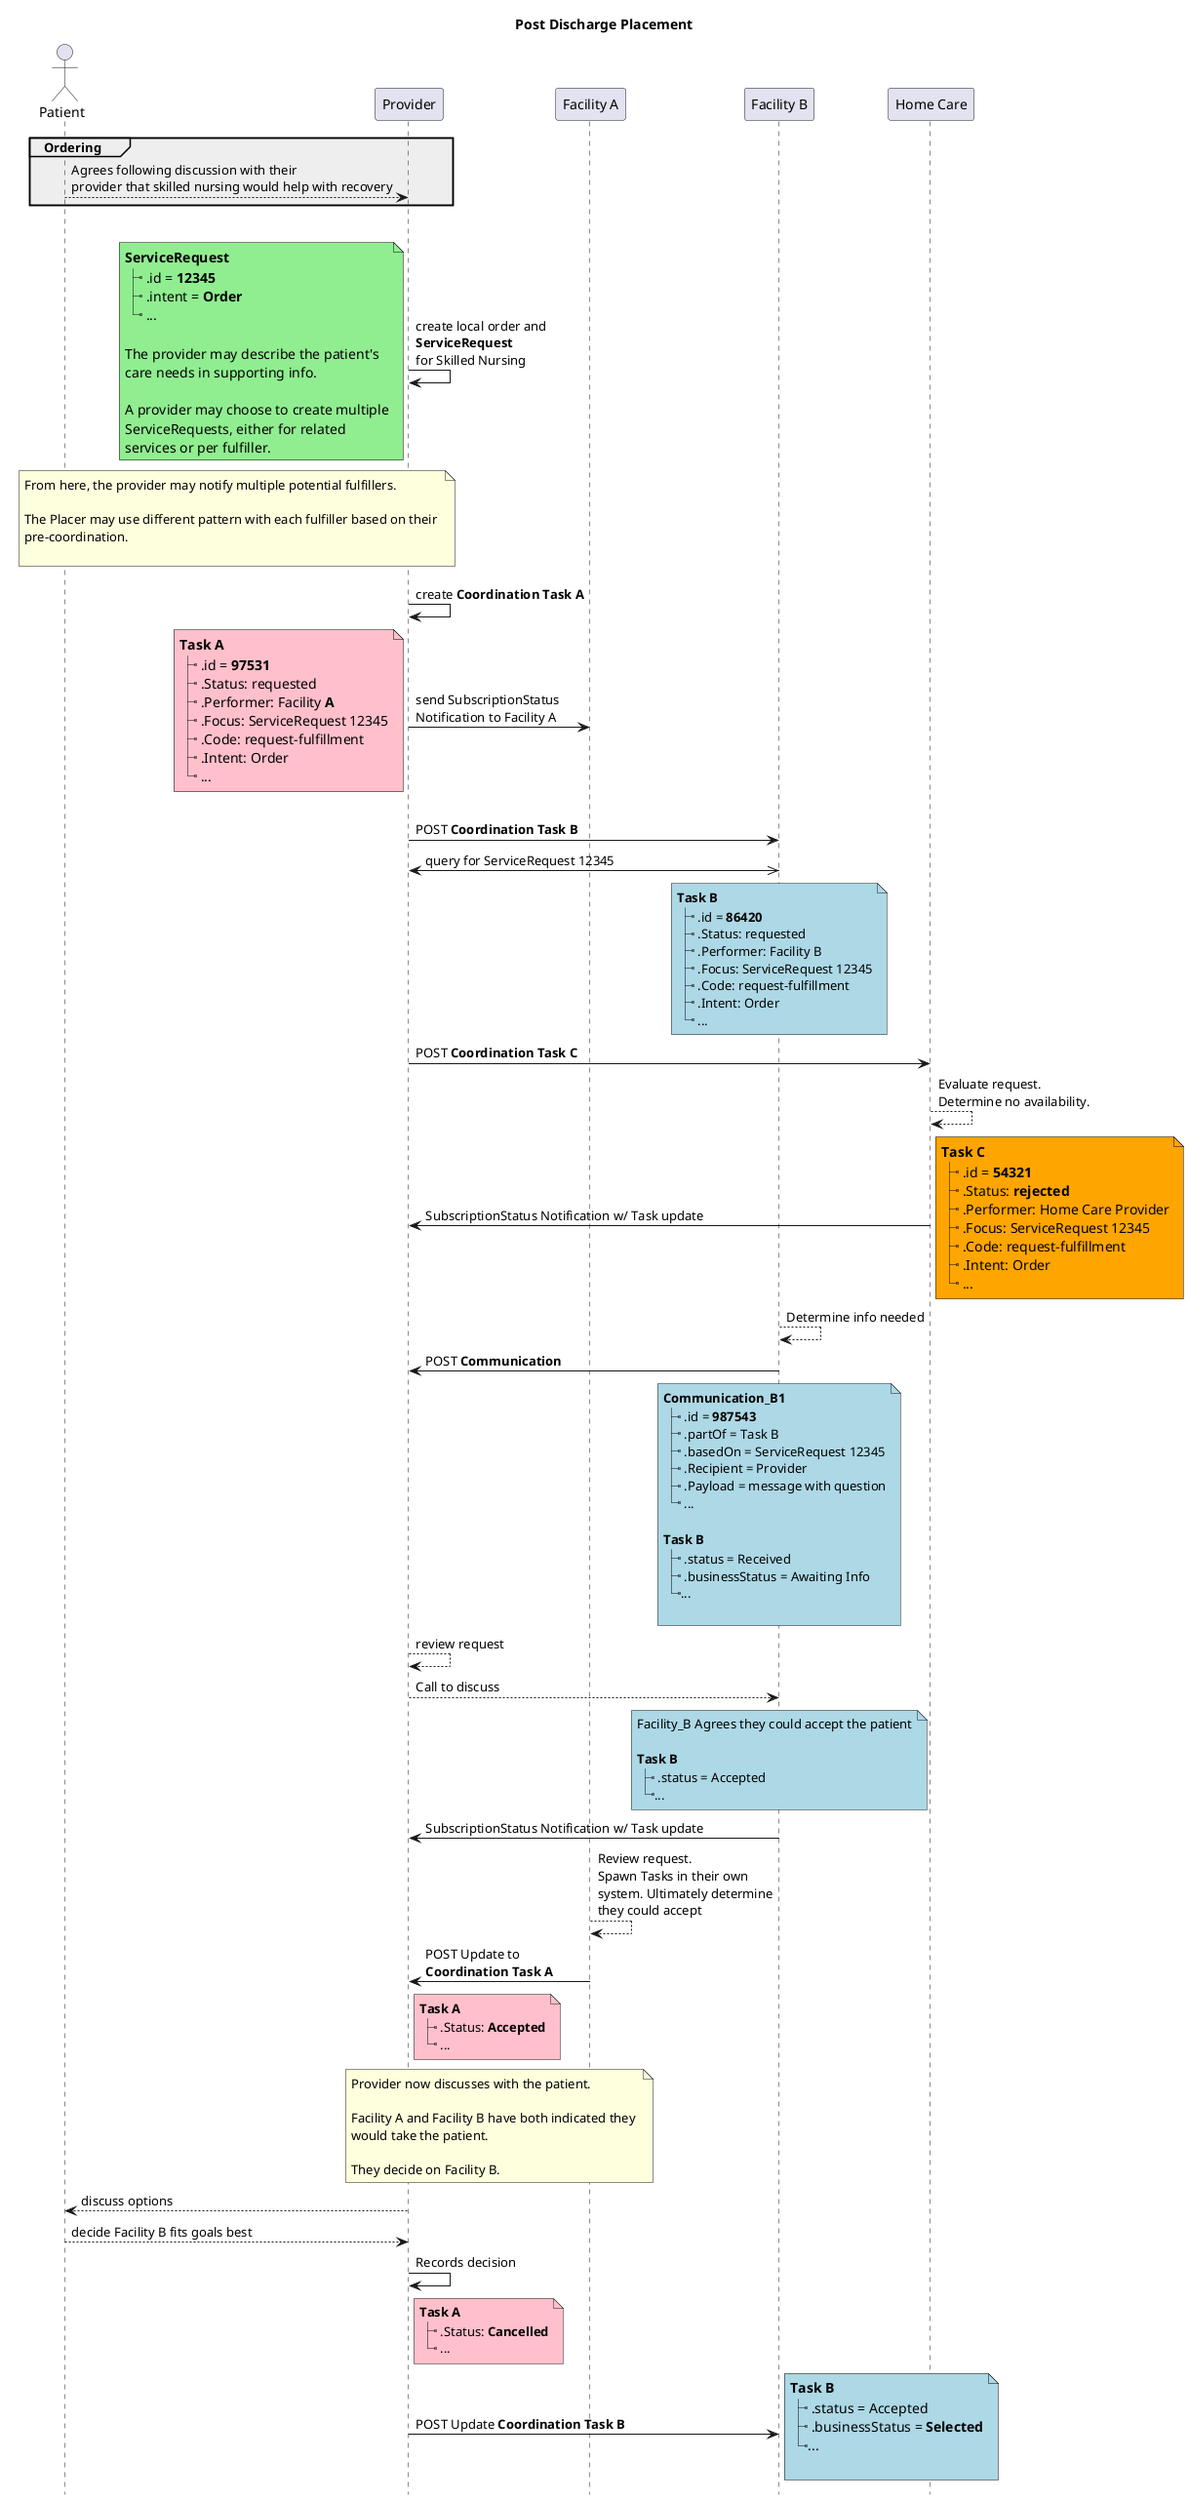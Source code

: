 @startuml
skinparam svgDimensionStyle false
'skinparam sequenceMessageAlign center
title 
	Post Discharge Placement
end title

hide footbox

skinparam Note<<resource>> {
    'BackgroundColor Pink
    FontName Consolas
    FontSize 14
    'FontStyle Bold
    BorderColor Black
}


actor "Patient" as Patient
participant "Provider" as Provider
participant "Facility A" as Facility_A
participant "Facility B" as Facility_B
participant "Home Care" as HC_Provider

group #eee Ordering
Patient--> Provider: Agrees following discussion with their\nprovider that skilled nursing would help with recovery
end

group Workflow

Provider -> Provider: create local order and \n**ServiceRequest**\nfor Skilled Nursing 

note left <<resource>> #lightgreen
**ServiceRequest**
|_ .id = **12345**
|_ .intent = **Order**
|_ ...

The provider may describe the patient's 
care needs in supporting info.

A provider may choose to create multiple
ServiceRequests, either for related
services or per fulfiller.
end note


note over Patient, Provider
From here, the provider may notify multiple potential fulfillers.

The Placer may use different pattern with each fulfiller based on their 
pre-coordination.  

end note
||10||

Provider -> Provider: create **Coordination Task A**
Provider -> Facility_A: send SubscriptionStatus\nNotification to Facility A
note left <<resource>> #pink
**Task A** 
|_ .id = **97531**
|_ .Status: requested
|_ .Performer: Facility **A**
|_ .Focus: ServiceRequest 12345
|_ .Code: request-fulfillment
|_ .Intent: Order
|_ ...
end note 


||20||

Provider -> Facility_B: POST **Coordination Task B**
Facility_B <<-> Provider: query for ServiceRequest 12345
note over Facility_B #lightblue
**Task B** 
|_ .id = **86420**
|_ .Status: requested
|_ .Performer: Facility B
|_ .Focus: ServiceRequest 12345
|_ .Code: request-fulfillment
|_ .Intent: Order
|_ ...
end note 



Provider -> HC_Provider: POST **Coordination Task C**


HC_Provider --> HC_Provider: Evaluate request.\nDetermine no availability.

HC_Provider -> Provider: SubscriptionStatus Notification w/ Task update

note right <<resource>> #orange
**Task C** 
|_ .id = **54321**
|_ .Status: **rejected**
|_ .Performer: Home Care Provider
|_ .Focus: ServiceRequest 12345
|_ .Code: request-fulfillment
|_ .Intent: Order
|_ ...
end note


Facility_B --> Facility_B: Determine info needed

Facility_B -> Provider: POST **Communication**

note over Facility_B #lightblue
**Communication_B1** 
|_ .id = **987543**
|_ .partOf = Task B
|_ .basedOn = ServiceRequest 12345
|_ .Recipient = Provider
|_ .Payload = message with question
|_ ...

**Task B**
|_ .status = Received
|_ .businessStatus = Awaiting Info
|_...

end note 

Provider --> Provider: review request

Provider --> Facility_B: Call to discuss

note over Facility_B #lightblue
Facility_B Agrees they could accept the patient

**Task B**
|_ .status = Accepted
|_...
end note 

Facility_B -> Provider: SubscriptionStatus Notification w/ Task update

Facility_A --> Facility_A: Review request.\nSpawn Tasks in their own\nsystem. Ultimately determine\nthey could accept

Facility_A -> Provider: POST Update to\n**Coordination Task A**

note right Provider #pink
**Task A** 
|_ .Status: **Accepted**
|_ ...
end note 


note over Provider, Facility_A
Provider now discusses with the patient.

Facility A and Facility B have both indicated they 
would take the patient.

They decide on Facility B.
end note

Provider --> Patient: discuss options

Patient --> Provider: decide Facility B fits goals best

Provider -> Provider: Records decision

note right Provider #pink
**Task A** 
|_ .Status: **Cancelled**
|_ ...
end note 

Provider -> Facility_B: POST Update **Coordination Task B**

note right <<resource>> #lightblue
**Task B**
|_ .status = Accepted
|_ .businessStatus = **Selected**
|_...

end note
@enduml
